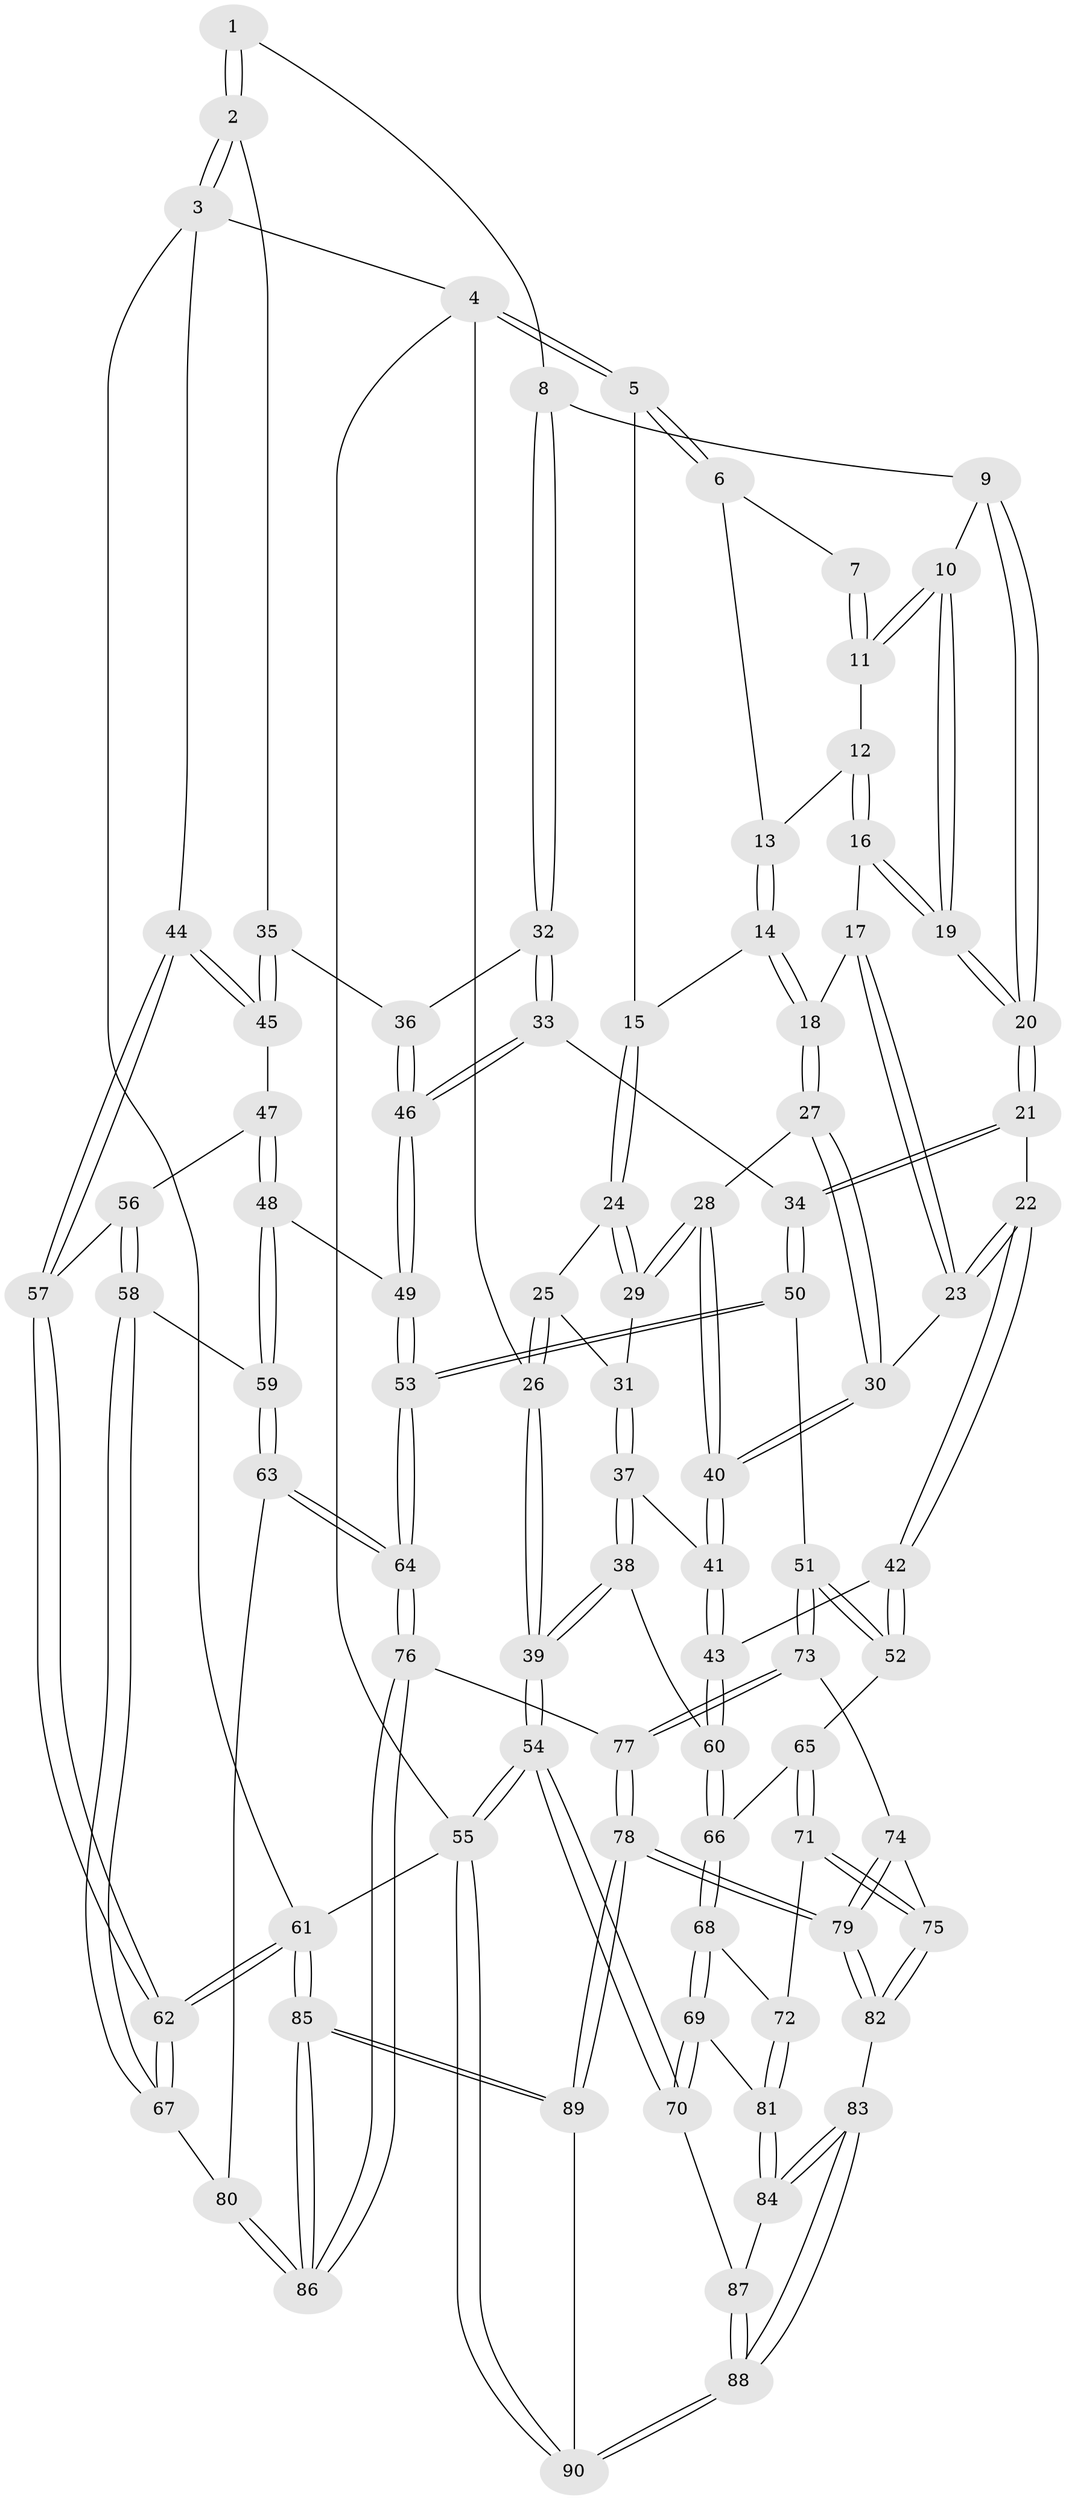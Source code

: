 // Generated by graph-tools (version 1.1) at 2025/00/03/09/25 05:00:50]
// undirected, 90 vertices, 222 edges
graph export_dot {
graph [start="1"]
  node [color=gray90,style=filled];
  1 [pos="+0.8155171621692457+0"];
  2 [pos="+1+0"];
  3 [pos="+1+0"];
  4 [pos="+0+0"];
  5 [pos="+0+0"];
  6 [pos="+0+0"];
  7 [pos="+0.5053842434456877+0"];
  8 [pos="+0.6448108822331019+0.19173896473019686"];
  9 [pos="+0.5349065912204206+0.15486006800948385"];
  10 [pos="+0.46824859715838707+0.0651577392660306"];
  11 [pos="+0.4585944508304299+0.046126270618482706"];
  12 [pos="+0.3562706220505176+0.10046980269704682"];
  13 [pos="+0.24472243857522522+0.06222621810993446"];
  14 [pos="+0.2234613851203222+0.16787496373002386"];
  15 [pos="+0.18413298266606898+0.1775237529950402"];
  16 [pos="+0.34513473809121725+0.1575797900265941"];
  17 [pos="+0.3207186724474011+0.18060760856743693"];
  18 [pos="+0.24519815054020697+0.1893376200678284"];
  19 [pos="+0.40700123830189344+0.22236891151422394"];
  20 [pos="+0.43253159490670084+0.288416084201439"];
  21 [pos="+0.4320344261985294+0.29120624205825135"];
  22 [pos="+0.35752917942889595+0.3262351059416991"];
  23 [pos="+0.32947498888463317+0.300183565917765"];
  24 [pos="+0.15971681643093935+0.1955352546809961"];
  25 [pos="+0.011530799419551364+0.14552445248560011"];
  26 [pos="+0+0"];
  27 [pos="+0.24970870141283943+0.25684296733746015"];
  28 [pos="+0.17751347854566385+0.27635161196222385"];
  29 [pos="+0.15512630057479201+0.2642106240035313"];
  30 [pos="+0.2731255881163945+0.277321596788325"];
  31 [pos="+0.13376413692809952+0.27235226543194896"];
  32 [pos="+0.6545128975699248+0.21246932373774394"];
  33 [pos="+0.585264166944006+0.33522733955891104"];
  34 [pos="+0.5351957755259333+0.3559817229913901"];
  35 [pos="+0.8406457387674892+0.2591185064500356"];
  36 [pos="+0.7986172565940493+0.26860931697956025"];
  37 [pos="+0.022515875374424236+0.3739079690665255"];
  38 [pos="+0+0.40157776856615673"];
  39 [pos="+0+0.39596128003059256"];
  40 [pos="+0.19798260143043434+0.359114432510969"];
  41 [pos="+0.19483078777459084+0.39758065497326484"];
  42 [pos="+0.3145292261467451+0.44630948689995287"];
  43 [pos="+0.24259097688184786+0.4414503588589687"];
  44 [pos="+1+0.3288899943631816"];
  45 [pos="+0.8580022660504711+0.2825268657751915"];
  46 [pos="+0.7187588152132515+0.4460567100451904"];
  47 [pos="+0.920943658257113+0.4012910822073051"];
  48 [pos="+0.8047899626049011+0.4772714329634309"];
  49 [pos="+0.7204021998357956+0.4560429216484477"];
  50 [pos="+0.5083631504430315+0.48067073391785564"];
  51 [pos="+0.43825203293674747+0.5254719569197758"];
  52 [pos="+0.33041104604804555+0.46712838462795575"];
  53 [pos="+0.6647288557917607+0.5372849244393805"];
  54 [pos="+0+0.827279039657495"];
  55 [pos="+0+1"];
  56 [pos="+0.9314075662277316+0.4067230897650482"];
  57 [pos="+1+0.3725006668211849"];
  58 [pos="+0.9524217282410529+0.5953342667968545"];
  59 [pos="+0.8410653313861045+0.5381934683253159"];
  60 [pos="+0.1469727446353508+0.5454690440667762"];
  61 [pos="+1+1"];
  62 [pos="+1+0.7124970477880458"];
  63 [pos="+0.7057769210736935+0.6840859956928798"];
  64 [pos="+0.6813253613101543+0.6866611206131922"];
  65 [pos="+0.2740949099342894+0.5940436428322845"];
  66 [pos="+0.14833823521770986+0.5554290765400078"];
  67 [pos="+0.9739640549602258+0.62619468033565"];
  68 [pos="+0.13376333022723425+0.6288890603448627"];
  69 [pos="+0.08495779739001331+0.690920076510383"];
  70 [pos="+0.015500517524498677+0.7410969942891761"];
  71 [pos="+0.2798771177763219+0.6509325710113155"];
  72 [pos="+0.26261813461743094+0.6567322089425323"];
  73 [pos="+0.439174370717391+0.5386210104108137"];
  74 [pos="+0.43237760787204726+0.5536594326054245"];
  75 [pos="+0.3512315471326947+0.6917549703490519"];
  76 [pos="+0.6380518097708628+0.7374436161492879"];
  77 [pos="+0.6270474376004865+0.7465636198724053"];
  78 [pos="+0.550208896313957+0.8702547042380254"];
  79 [pos="+0.4981840688958486+0.8390408044548316"];
  80 [pos="+0.8180650552495425+0.696772537406825"];
  81 [pos="+0.21781761178332054+0.720775343723386"];
  82 [pos="+0.37915140310933265+0.7775009886868691"];
  83 [pos="+0.31609712969364034+0.8012216381305401"];
  84 [pos="+0.23407589765696596+0.7692779484003308"];
  85 [pos="+1+1"];
  86 [pos="+0.9034713216667223+0.8832649976510882"];
  87 [pos="+0.16423893928466068+0.8011288082202442"];
  88 [pos="+0.22294176769646223+0.9224298405222534"];
  89 [pos="+0.5701198403604778+1"];
  90 [pos="+0.1647894241010691+1"];
  1 -- 2;
  1 -- 2;
  1 -- 8;
  2 -- 3;
  2 -- 3;
  2 -- 35;
  3 -- 4;
  3 -- 44;
  3 -- 61;
  4 -- 5;
  4 -- 5;
  4 -- 26;
  4 -- 55;
  5 -- 6;
  5 -- 6;
  5 -- 15;
  6 -- 7;
  6 -- 13;
  7 -- 11;
  7 -- 11;
  8 -- 9;
  8 -- 32;
  8 -- 32;
  9 -- 10;
  9 -- 20;
  9 -- 20;
  10 -- 11;
  10 -- 11;
  10 -- 19;
  10 -- 19;
  11 -- 12;
  12 -- 13;
  12 -- 16;
  12 -- 16;
  13 -- 14;
  13 -- 14;
  14 -- 15;
  14 -- 18;
  14 -- 18;
  15 -- 24;
  15 -- 24;
  16 -- 17;
  16 -- 19;
  16 -- 19;
  17 -- 18;
  17 -- 23;
  17 -- 23;
  18 -- 27;
  18 -- 27;
  19 -- 20;
  19 -- 20;
  20 -- 21;
  20 -- 21;
  21 -- 22;
  21 -- 34;
  21 -- 34;
  22 -- 23;
  22 -- 23;
  22 -- 42;
  22 -- 42;
  23 -- 30;
  24 -- 25;
  24 -- 29;
  24 -- 29;
  25 -- 26;
  25 -- 26;
  25 -- 31;
  26 -- 39;
  26 -- 39;
  27 -- 28;
  27 -- 30;
  27 -- 30;
  28 -- 29;
  28 -- 29;
  28 -- 40;
  28 -- 40;
  29 -- 31;
  30 -- 40;
  30 -- 40;
  31 -- 37;
  31 -- 37;
  32 -- 33;
  32 -- 33;
  32 -- 36;
  33 -- 34;
  33 -- 46;
  33 -- 46;
  34 -- 50;
  34 -- 50;
  35 -- 36;
  35 -- 45;
  35 -- 45;
  36 -- 46;
  36 -- 46;
  37 -- 38;
  37 -- 38;
  37 -- 41;
  38 -- 39;
  38 -- 39;
  38 -- 60;
  39 -- 54;
  39 -- 54;
  40 -- 41;
  40 -- 41;
  41 -- 43;
  41 -- 43;
  42 -- 43;
  42 -- 52;
  42 -- 52;
  43 -- 60;
  43 -- 60;
  44 -- 45;
  44 -- 45;
  44 -- 57;
  44 -- 57;
  45 -- 47;
  46 -- 49;
  46 -- 49;
  47 -- 48;
  47 -- 48;
  47 -- 56;
  48 -- 49;
  48 -- 59;
  48 -- 59;
  49 -- 53;
  49 -- 53;
  50 -- 51;
  50 -- 53;
  50 -- 53;
  51 -- 52;
  51 -- 52;
  51 -- 73;
  51 -- 73;
  52 -- 65;
  53 -- 64;
  53 -- 64;
  54 -- 55;
  54 -- 55;
  54 -- 70;
  54 -- 70;
  55 -- 90;
  55 -- 90;
  55 -- 61;
  56 -- 57;
  56 -- 58;
  56 -- 58;
  57 -- 62;
  57 -- 62;
  58 -- 59;
  58 -- 67;
  58 -- 67;
  59 -- 63;
  59 -- 63;
  60 -- 66;
  60 -- 66;
  61 -- 62;
  61 -- 62;
  61 -- 85;
  61 -- 85;
  62 -- 67;
  62 -- 67;
  63 -- 64;
  63 -- 64;
  63 -- 80;
  64 -- 76;
  64 -- 76;
  65 -- 66;
  65 -- 71;
  65 -- 71;
  66 -- 68;
  66 -- 68;
  67 -- 80;
  68 -- 69;
  68 -- 69;
  68 -- 72;
  69 -- 70;
  69 -- 70;
  69 -- 81;
  70 -- 87;
  71 -- 72;
  71 -- 75;
  71 -- 75;
  72 -- 81;
  72 -- 81;
  73 -- 74;
  73 -- 77;
  73 -- 77;
  74 -- 75;
  74 -- 79;
  74 -- 79;
  75 -- 82;
  75 -- 82;
  76 -- 77;
  76 -- 86;
  76 -- 86;
  77 -- 78;
  77 -- 78;
  78 -- 79;
  78 -- 79;
  78 -- 89;
  78 -- 89;
  79 -- 82;
  79 -- 82;
  80 -- 86;
  80 -- 86;
  81 -- 84;
  81 -- 84;
  82 -- 83;
  83 -- 84;
  83 -- 84;
  83 -- 88;
  83 -- 88;
  84 -- 87;
  85 -- 86;
  85 -- 86;
  85 -- 89;
  85 -- 89;
  87 -- 88;
  87 -- 88;
  88 -- 90;
  88 -- 90;
  89 -- 90;
}
